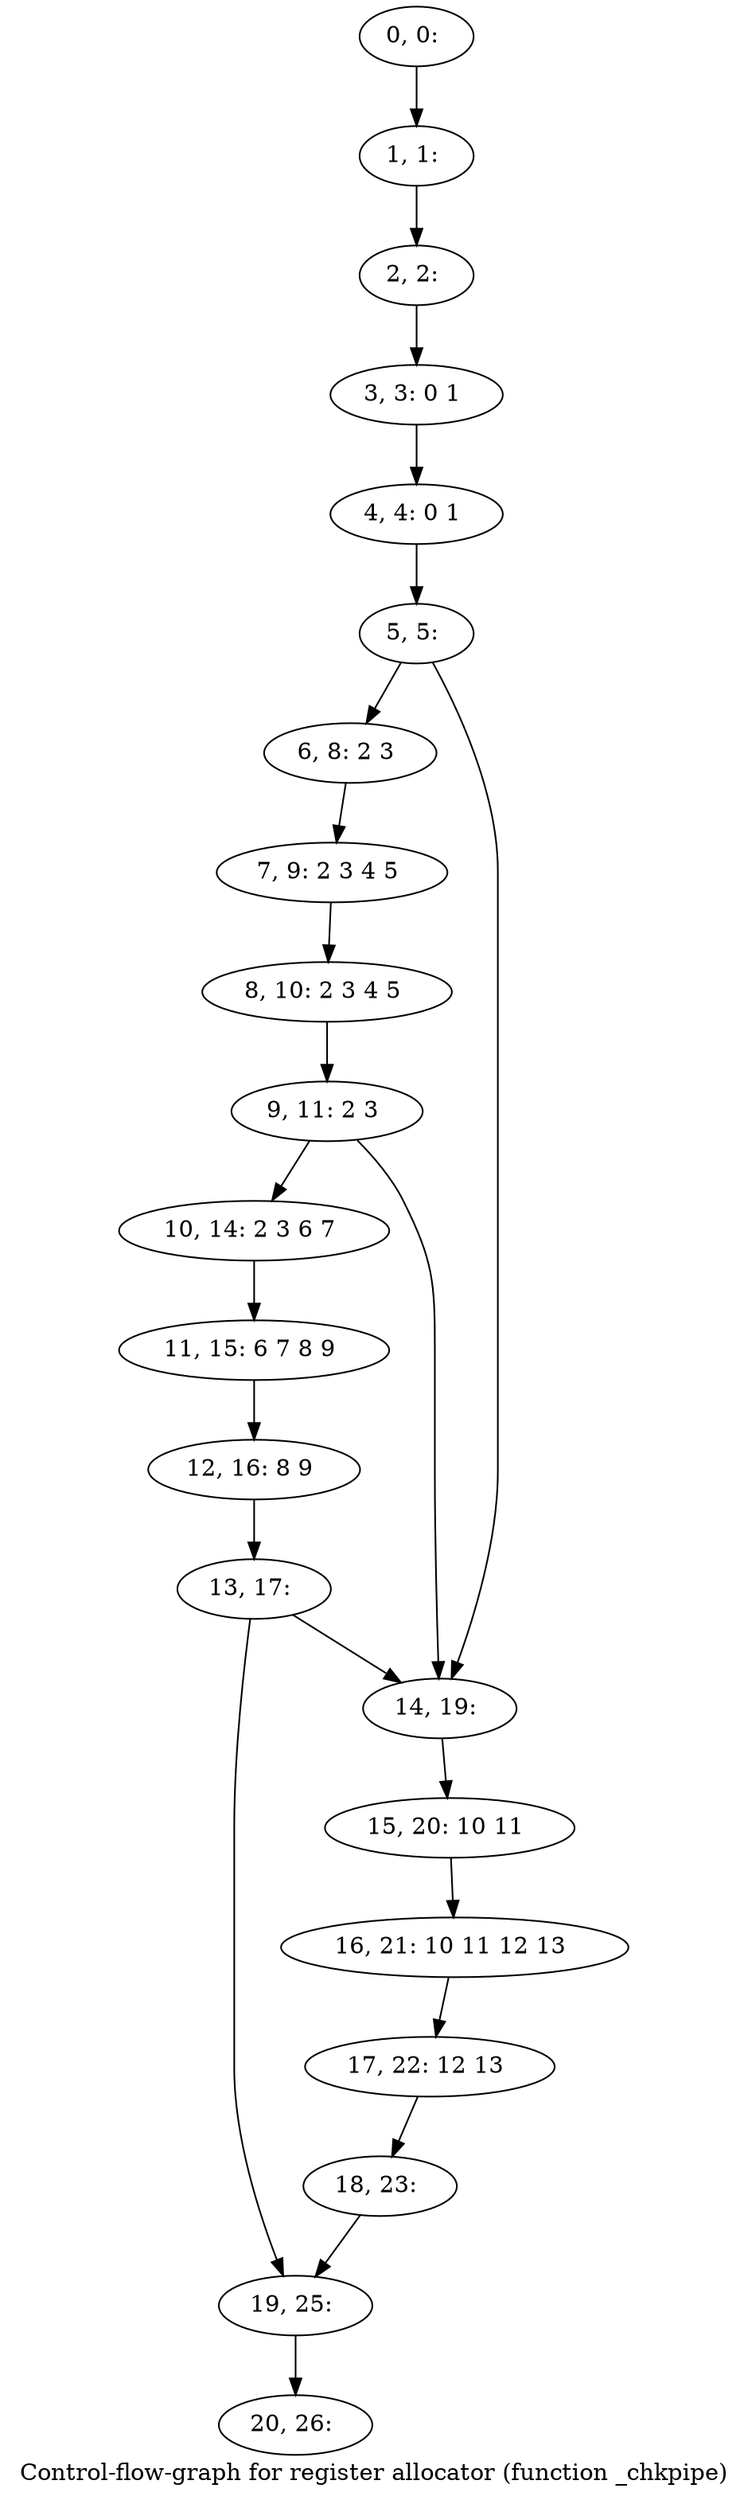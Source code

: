 digraph G {
graph [label="Control-flow-graph for register allocator (function _chkpipe)"]
0[label="0, 0: "];
1[label="1, 1: "];
2[label="2, 2: "];
3[label="3, 3: 0 1 "];
4[label="4, 4: 0 1 "];
5[label="5, 5: "];
6[label="6, 8: 2 3 "];
7[label="7, 9: 2 3 4 5 "];
8[label="8, 10: 2 3 4 5 "];
9[label="9, 11: 2 3 "];
10[label="10, 14: 2 3 6 7 "];
11[label="11, 15: 6 7 8 9 "];
12[label="12, 16: 8 9 "];
13[label="13, 17: "];
14[label="14, 19: "];
15[label="15, 20: 10 11 "];
16[label="16, 21: 10 11 12 13 "];
17[label="17, 22: 12 13 "];
18[label="18, 23: "];
19[label="19, 25: "];
20[label="20, 26: "];
0->1 ;
1->2 ;
2->3 ;
3->4 ;
4->5 ;
5->6 ;
5->14 ;
6->7 ;
7->8 ;
8->9 ;
9->10 ;
9->14 ;
10->11 ;
11->12 ;
12->13 ;
13->14 ;
13->19 ;
14->15 ;
15->16 ;
16->17 ;
17->18 ;
18->19 ;
19->20 ;
}
